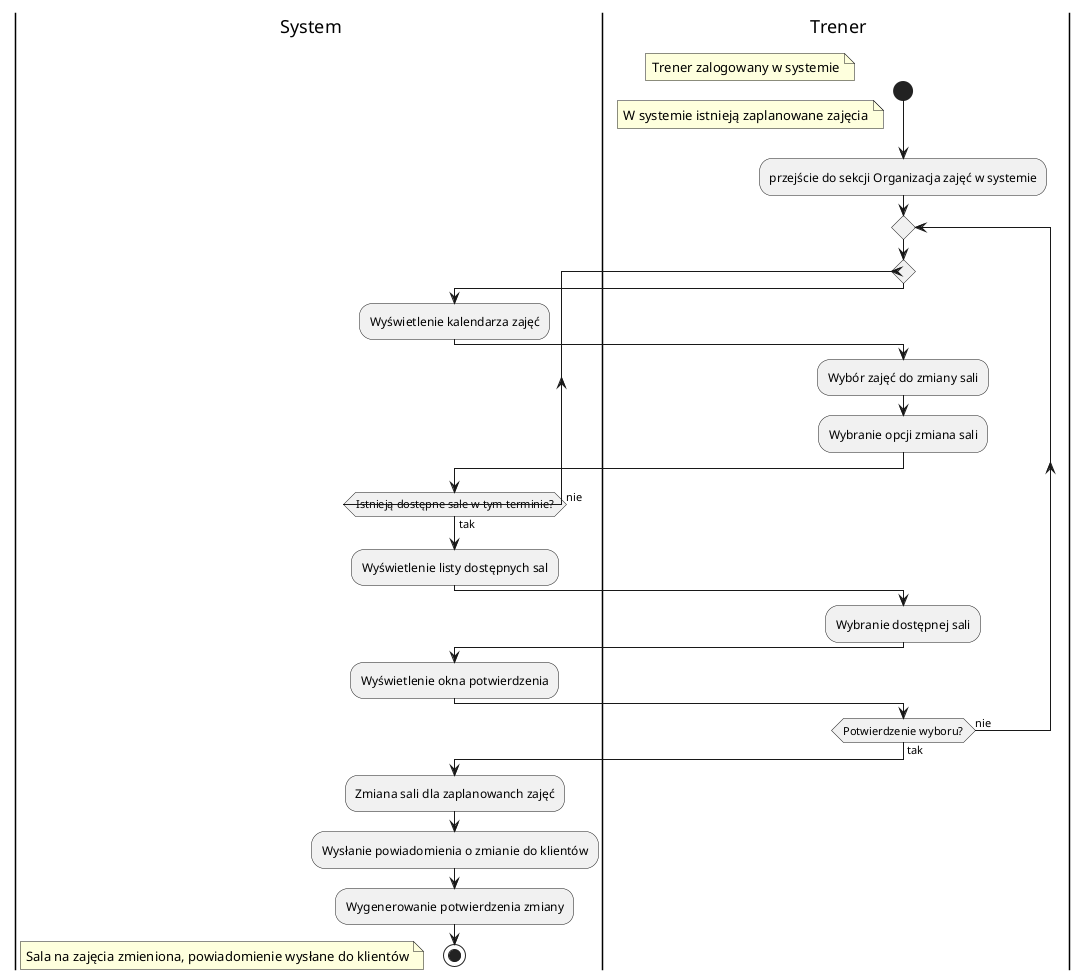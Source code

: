@startuml

|s| System
|t| Trener
start
floating note left: Trener zalogowany w systemie
floating note left: W systemie istnieją zaplanowane zajęcia
:przejście do sekcji Organizacja zajęć w systemie;
repeat
    repeat
        |s|
        :Wyświetlenie kalendarza zajęć;
        |t|
        :Wybór zajęć do zmiany sali;
        :Wybranie opcji zmiana sali;
        |s|
    repeat while (Istnieją dostępne sale w tym terminie?) is (nie) not (tak)
    :Wyświetlenie listy dostępnych sal;
    |t|
    :Wybranie dostępnej sali;
    |s|
    :Wyświetlenie okna potwierdzenia;
    |t|
repeat while (Potwierdzenie wyboru?) is (nie) not (tak)
|s|
:Zmiana sali dla zaplanowanch zajęć;
:Wysłanie powiadomienia o zmianie do klientów;
:Wygenerowanie potwierdzenia zmiany;
stop
floating note left: Sala na zajęcia zmieniona, powiadomienie wysłane do klientów

@enduml
